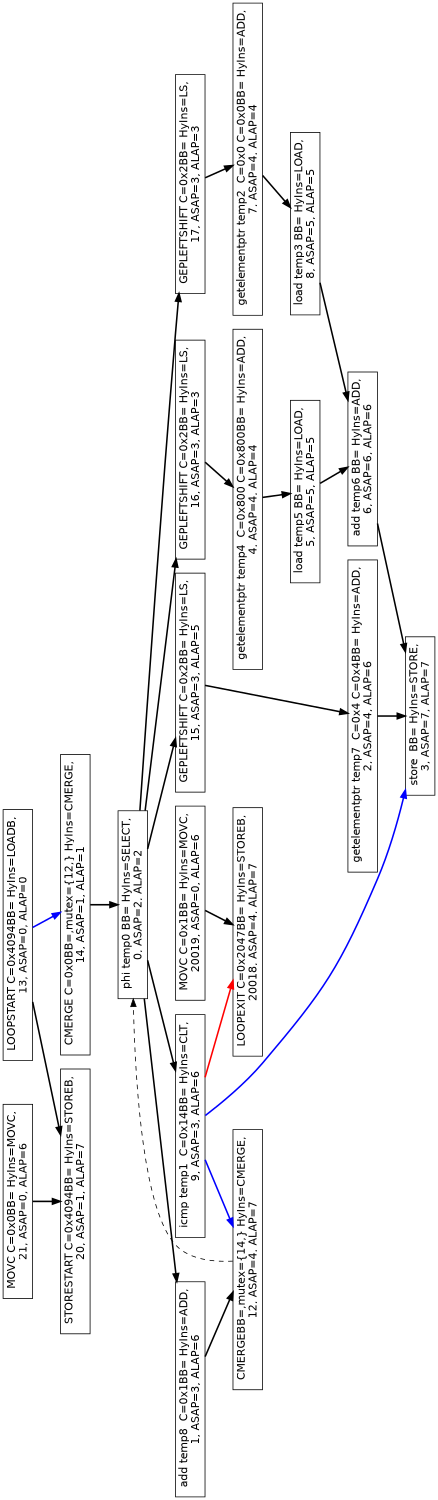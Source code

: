 digraph Region_18 {
	graph [ nslimit = "1000.0",
	orientation = landscape,
		center = true,
	page = "8.5,11",
	compound=true,
	size = "10,7.5" ] ;
"Op_13" [ fontname = "Helvetica" shape = box, label = " LOOPSTART C=0x4094BB= HyIns=LOADB,
13, ASAP=0, ALAP=0"]
"Op_20" [ fontname = "Helvetica" shape = box, label = " STORESTART C=0x4094BB= HyIns=STOREB,
20, ASAP=1, ALAP=7"]
"Op_21" [ fontname = "Helvetica" shape = box, label = " MOVC C=0x0BB= HyIns=MOVC,
21, ASAP=0, ALAP=6"]
"Op_0" [ fontname = "Helvetica" shape = box, label = " phi temp0 BB= HyIns=SELECT,
0, ASAP=2, ALAP=2"]
"Op_9" [ fontname = "Helvetica" shape = box, label = " icmp temp1  C=0x14BB= HyIns=CLT,
9, ASAP=3, ALAP=6"]
"Op_12" [ fontname = "Helvetica" shape = box, label = " CMERGEBB=,mutex={14,} HyIns=CMERGE,
12, ASAP=4, ALAP=7"]
"Op_14" [ fontname = "Helvetica" shape = box, label = " CMERGE C=0x0BB=,mutex={12,} HyIns=CMERGE,
14, ASAP=1, ALAP=1"]
"Op_1" [ fontname = "Helvetica" shape = box, label = " add temp8  C=0x1BB= HyIns=ADD,
1, ASAP=3, ALAP=6"]
"Op_2" [ fontname = "Helvetica" shape = box, label = " getelementptr temp7  C=0x4 C=0x4BB= HyIns=ADD,
2, ASAP=4, ALAP=6"]
"Op_3" [ fontname = "Helvetica" shape = box, label = " store  BB= HyIns=STORE,
3, ASAP=7, ALAP=7"]
"Op_4" [ fontname = "Helvetica" shape = box, label = " getelementptr temp4  C=0x800 C=0x800BB= HyIns=ADD,
4, ASAP=4, ALAP=4"]
"Op_5" [ fontname = "Helvetica" shape = box, label = " load temp5 BB= HyIns=LOAD,
5, ASAP=5, ALAP=5"]
"Op_6" [ fontname = "Helvetica" shape = box, label = " add temp6 BB= HyIns=ADD,
6, ASAP=6, ALAP=6"]
"Op_7" [ fontname = "Helvetica" shape = box, label = " getelementptr temp2  C=0x0 C=0x0BB= HyIns=ADD,
7, ASAP=4, ALAP=4"]
"Op_8" [ fontname = "Helvetica" shape = box, label = " load temp3 BB= HyIns=LOAD,
8, ASAP=5, ALAP=5"]
"Op_15" [ fontname = "Helvetica" shape = box, label = " GEPLEFTSHIFT C=0x2BB= HyIns=LS,
15, ASAP=3, ALAP=5"]
"Op_16" [ fontname = "Helvetica" shape = box, label = " GEPLEFTSHIFT C=0x2BB= HyIns=LS,
16, ASAP=3, ALAP=3"]
"Op_17" [ fontname = "Helvetica" shape = box, label = " GEPLEFTSHIFT C=0x2BB= HyIns=LS,
17, ASAP=3, ALAP=3"]
"Op_20018" [ fontname = "Helvetica" shape = box, label = " LOOPEXIT C=0x2047BB= HyIns=STOREB,
20018, ASAP=4, ALAP=7"]
"Op_20019" [ fontname = "Helvetica" shape = box, label = " MOVC C=0x1BB= HyIns=MOVC,
20019, ASAP=0, ALAP=6"]
"Op_0" -> "Op_1" [style = bold, color = black];
"Op_0" -> "Op_9" [style = bold, color = black];
"Op_0" -> "Op_15" [style = bold, color = black];
"Op_0" -> "Op_16" [style = bold, color = black];
"Op_0" -> "Op_17" [style = bold, color = black];
"Op_1" -> "Op_12" [style = bold, color = black];
"Op_2" -> "Op_3" [style = bold, color = black];
"Op_4" -> "Op_5" [style = bold, color = black];
"Op_5" -> "Op_6" [style = bold, color = black];
"Op_6" -> "Op_3" [style = bold, color = black];
"Op_7" -> "Op_8" [style = bold, color = black];
"Op_8" -> "Op_6" [style = bold, color = black];
"Op_9" -> "Op_3" [style = bold, color = blue];
"Op_9" -> "Op_12" [style = bold, color = blue];
"Op_9" -> "Op_20018" [style = bold, color = red];
"Op_12" -> "Op_0" [style = dashed, color = black];
"Op_13" -> "Op_14" [style = bold, color = blue];
"Op_13" -> "Op_20" [style = bold, color = black];
"Op_14" -> "Op_0" [style = bold, color = black];
"Op_17" -> "Op_7" [style = bold, color = black];
"Op_16" -> "Op_4" [style = bold, color = black];
"Op_15" -> "Op_2" [style = bold, color = black];
"Op_20019" -> "Op_20018" [style = bold, color = black];
"Op_21" -> "Op_20" [style = bold, color = black];
}
